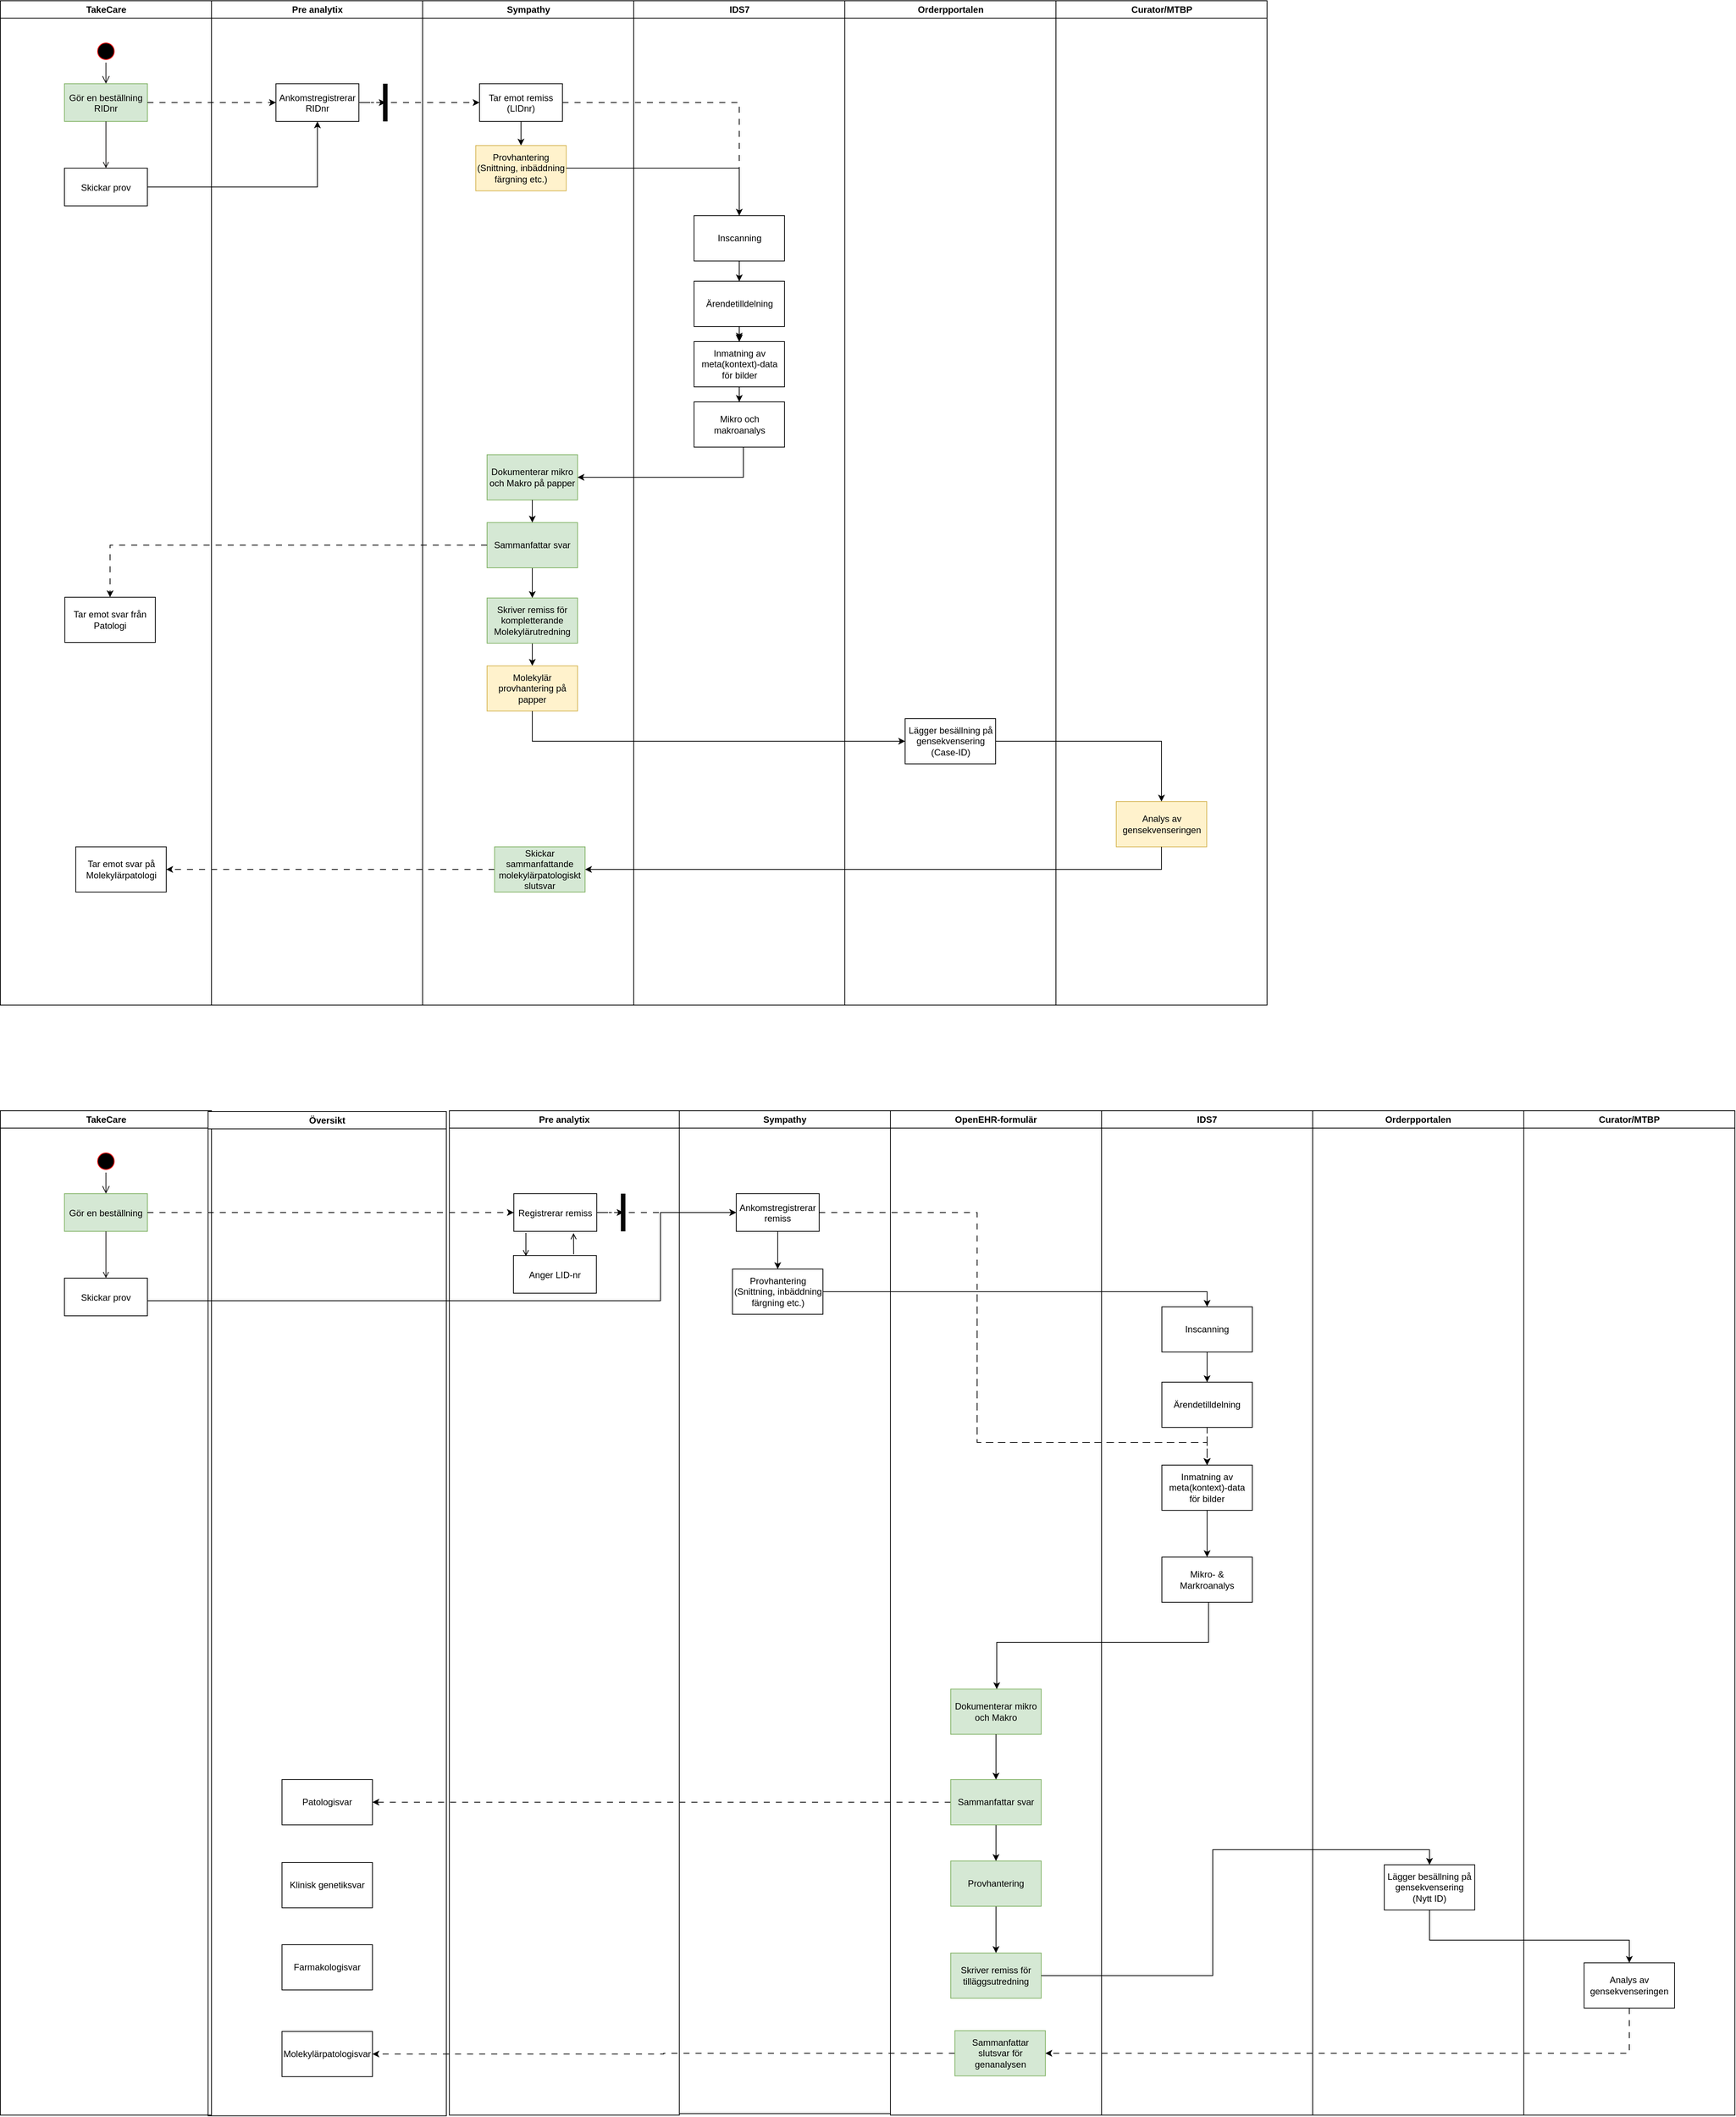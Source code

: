 <mxfile version="21.3.8" type="github">
  <diagram name="Page-1" id="e7e014a7-5840-1c2e-5031-d8a46d1fe8dd">
    <mxGraphModel dx="2391" dy="1137" grid="0" gridSize="10" guides="1" tooltips="1" connect="1" arrows="1" fold="1" page="1" pageScale="1" pageWidth="1169" pageHeight="826" background="none" math="0" shadow="0">
      <root>
        <mxCell id="0" />
        <mxCell id="1" parent="0" />
        <mxCell id="2" value="TakeCare" style="swimlane;whiteSpace=wrap" parent="1" vertex="1">
          <mxGeometry x="164.5" y="128" width="280" height="1332" as="geometry" />
        </mxCell>
        <mxCell id="5" value="" style="ellipse;shape=startState;fillColor=#000000;strokeColor=#ff0000;" parent="2" vertex="1">
          <mxGeometry x="125" y="52" width="30" height="30" as="geometry" />
        </mxCell>
        <mxCell id="6" value="" style="edgeStyle=elbowEdgeStyle;elbow=horizontal;verticalAlign=bottom;endArrow=open;endSize=8;strokeColor=#151414;endFill=1;rounded=0" parent="2" source="5" target="7" edge="1">
          <mxGeometry x="100" y="40" as="geometry">
            <mxPoint x="115" y="110" as="targetPoint" />
          </mxGeometry>
        </mxCell>
        <mxCell id="7" value="Gör en beställning&#xa;RIDnr" style="fillColor=#d5e8d4;strokeColor=#82b366;" parent="2" vertex="1">
          <mxGeometry x="85" y="110" width="110" height="50" as="geometry" />
        </mxCell>
        <mxCell id="8" value="Skickar prov" style="" parent="2" vertex="1">
          <mxGeometry x="85" y="222" width="110" height="50" as="geometry" />
        </mxCell>
        <mxCell id="9" value="" style="endArrow=open;strokeColor=#151414;endFill=1;rounded=0" parent="2" source="7" target="8" edge="1">
          <mxGeometry relative="1" as="geometry" />
        </mxCell>
        <mxCell id="uIN8I7wuexz1z4Zl7SvW-87" value="Tar emot svar på Molekylärpatologi" style="rounded=0;whiteSpace=wrap;html=1;" parent="2" vertex="1">
          <mxGeometry x="100" y="1122" width="120" height="60" as="geometry" />
        </mxCell>
        <mxCell id="uIN8I7wuexz1z4Zl7SvW-74" value="Tar emot svar från Patologi" style="rounded=0;whiteSpace=wrap;html=1;" parent="2" vertex="1">
          <mxGeometry x="85.5" y="791" width="120" height="60" as="geometry" />
        </mxCell>
        <mxCell id="3" value="Pre analytix" style="swimlane;whiteSpace=wrap" parent="1" vertex="1">
          <mxGeometry x="444.5" y="128" width="280" height="1332" as="geometry" />
        </mxCell>
        <mxCell id="uIN8I7wuexz1z4Zl7SvW-42" style="edgeStyle=orthogonalEdgeStyle;rounded=0;orthogonalLoop=1;jettySize=auto;html=1;entryX=0.5;entryY=0.467;entryDx=0;entryDy=0;entryPerimeter=0;dashed=1;dashPattern=8 8;" parent="3" source="15" target="25" edge="1">
          <mxGeometry relative="1" as="geometry" />
        </mxCell>
        <mxCell id="15" value="Ankomstregistrerar&#xa;RIDnr" style="" parent="3" vertex="1">
          <mxGeometry x="85.5" y="110" width="110" height="50" as="geometry" />
        </mxCell>
        <mxCell id="25" value="" style="shape=line;strokeWidth=6;strokeColor=#050505;rotation=90" parent="3" vertex="1">
          <mxGeometry x="205.5" y="127.5" width="50" height="15" as="geometry" />
        </mxCell>
        <mxCell id="4" value="Sympathy" style="swimlane;whiteSpace=wrap;strokeColor=#000000;" parent="1" vertex="1">
          <mxGeometry x="724.5" y="128" width="280" height="1332" as="geometry" />
        </mxCell>
        <mxCell id="uIN8I7wuexz1z4Zl7SvW-52" value="" style="edgeStyle=orthogonalEdgeStyle;rounded=0;orthogonalLoop=1;jettySize=auto;html=1;" parent="4" source="uIN8I7wuexz1z4Zl7SvW-47" target="uIN8I7wuexz1z4Zl7SvW-51" edge="1">
          <mxGeometry relative="1" as="geometry" />
        </mxCell>
        <mxCell id="uIN8I7wuexz1z4Zl7SvW-47" value="Tar emot remiss &#xa;(LIDnr)" style="" parent="4" vertex="1">
          <mxGeometry x="75.5" y="110" width="110" height="50" as="geometry" />
        </mxCell>
        <mxCell id="uIN8I7wuexz1z4Zl7SvW-51" value="Provhantering&lt;br&gt;(Snittning, inbäddning färgning etc.)" style="whiteSpace=wrap;html=1;fillColor=#fff2cc;strokeColor=#d6b656;" parent="4" vertex="1">
          <mxGeometry x="70.5" y="192" width="120" height="60" as="geometry" />
        </mxCell>
        <mxCell id="uIN8I7wuexz1z4Zl7SvW-77" value="" style="edgeStyle=orthogonalEdgeStyle;rounded=0;orthogonalLoop=1;jettySize=auto;html=1;" parent="4" source="uIN8I7wuexz1z4Zl7SvW-71" target="uIN8I7wuexz1z4Zl7SvW-76" edge="1">
          <mxGeometry relative="1" as="geometry" />
        </mxCell>
        <mxCell id="uIN8I7wuexz1z4Zl7SvW-71" value="Sammanfattar svar" style="whiteSpace=wrap;html=1;rounded=0;fillColor=#d5e8d4;strokeColor=#82b366;" parent="4" vertex="1">
          <mxGeometry x="85.5" y="692" width="120" height="60" as="geometry" />
        </mxCell>
        <mxCell id="uIN8I7wuexz1z4Zl7SvW-79" value="" style="edgeStyle=orthogonalEdgeStyle;rounded=0;orthogonalLoop=1;jettySize=auto;html=1;" parent="4" source="uIN8I7wuexz1z4Zl7SvW-76" target="uIN8I7wuexz1z4Zl7SvW-78" edge="1">
          <mxGeometry relative="1" as="geometry" />
        </mxCell>
        <mxCell id="uIN8I7wuexz1z4Zl7SvW-76" value="Skriver remiss för kompletterande Molekylärutredning" style="whiteSpace=wrap;html=1;rounded=0;fillColor=#d5e8d4;strokeColor=#82b366;" parent="4" vertex="1">
          <mxGeometry x="85.5" y="792" width="120" height="60" as="geometry" />
        </mxCell>
        <mxCell id="uIN8I7wuexz1z4Zl7SvW-78" value="Molekylär provhantering på papper" style="whiteSpace=wrap;html=1;rounded=0;strokeColor=#d6b656;fillColor=#fff2cc;" parent="4" vertex="1">
          <mxGeometry x="85.5" y="882" width="120" height="60" as="geometry" />
        </mxCell>
        <mxCell id="uIN8I7wuexz1z4Zl7SvW-70" value="Dokumenterar mikro och Makro på papper" style="rounded=0;whiteSpace=wrap;html=1;strokeColor=#82b366;fillColor=#d5e8d4;" parent="4" vertex="1">
          <mxGeometry x="85.5" y="602" width="120" height="60" as="geometry" />
        </mxCell>
        <mxCell id="uIN8I7wuexz1z4Zl7SvW-72" value="" style="edgeStyle=orthogonalEdgeStyle;rounded=0;orthogonalLoop=1;jettySize=auto;html=1;" parent="4" source="uIN8I7wuexz1z4Zl7SvW-70" target="uIN8I7wuexz1z4Zl7SvW-71" edge="1">
          <mxGeometry relative="1" as="geometry" />
        </mxCell>
        <mxCell id="uIN8I7wuexz1z4Zl7SvW-41" style="edgeStyle=orthogonalEdgeStyle;rounded=0;orthogonalLoop=1;jettySize=auto;html=1;dashed=1;dashPattern=8 8;" parent="1" source="7" target="15" edge="1">
          <mxGeometry relative="1" as="geometry" />
        </mxCell>
        <mxCell id="uIN8I7wuexz1z4Zl7SvW-46" value="Orderpportalen" style="swimlane;whiteSpace=wrap" parent="1" vertex="1">
          <mxGeometry x="1284.5" y="128" width="280" height="1332" as="geometry" />
        </mxCell>
        <mxCell id="uIN8I7wuexz1z4Zl7SvW-82" value="Lägger besällning på gensekvensering (Case-ID)" style="rounded=0;whiteSpace=wrap;html=1;" parent="uIN8I7wuexz1z4Zl7SvW-46" vertex="1">
          <mxGeometry x="80" y="952" width="120" height="60" as="geometry" />
        </mxCell>
        <mxCell id="uIN8I7wuexz1z4Zl7SvW-44" style="edgeStyle=orthogonalEdgeStyle;rounded=0;orthogonalLoop=1;jettySize=auto;html=1;entryX=0;entryY=0.5;entryDx=0;entryDy=0;dashed=1;dashPattern=8 8;" parent="1" source="25" target="uIN8I7wuexz1z4Zl7SvW-47" edge="1">
          <mxGeometry relative="1" as="geometry">
            <mxPoint x="750" y="263" as="targetPoint" />
          </mxGeometry>
        </mxCell>
        <mxCell id="uIN8I7wuexz1z4Zl7SvW-61" style="edgeStyle=orthogonalEdgeStyle;rounded=0;orthogonalLoop=1;jettySize=auto;html=1;dashed=1;dashPattern=8 8;entryX=0.5;entryY=-0.047;entryDx=0;entryDy=0;entryPerimeter=0;" parent="1" source="uIN8I7wuexz1z4Zl7SvW-47" target="uIN8I7wuexz1z4Zl7SvW-173" edge="1">
          <mxGeometry relative="1" as="geometry">
            <mxPoint x="1144.571" y="600" as="targetPoint" />
          </mxGeometry>
        </mxCell>
        <mxCell id="uIN8I7wuexz1z4Zl7SvW-63" style="edgeStyle=orthogonalEdgeStyle;rounded=0;orthogonalLoop=1;jettySize=auto;html=1;entryX=0.5;entryY=0;entryDx=0;entryDy=0;dashed=1;dashPattern=8 8;" parent="1" source="uIN8I7wuexz1z4Zl7SvW-51" target="uIN8I7wuexz1z4Zl7SvW-173" edge="1">
          <mxGeometry relative="1" as="geometry">
            <mxPoint x="1144.5" y="600" as="targetPoint" />
          </mxGeometry>
        </mxCell>
        <mxCell id="uIN8I7wuexz1z4Zl7SvW-66" value="IDS7" style="swimlane;whiteSpace=wrap;" parent="1" vertex="1">
          <mxGeometry x="1004.5" y="128" width="280" height="1332" as="geometry" />
        </mxCell>
        <mxCell id="uIN8I7wuexz1z4Zl7SvW-67" value="Mikro och makroanalys" style="rounded=0;whiteSpace=wrap;html=1;" parent="uIN8I7wuexz1z4Zl7SvW-66" vertex="1">
          <mxGeometry x="80" y="532" width="120" height="60" as="geometry" />
        </mxCell>
        <mxCell id="uIN8I7wuexz1z4Zl7SvW-174" style="edgeStyle=orthogonalEdgeStyle;rounded=0;orthogonalLoop=1;jettySize=auto;html=1;entryX=0.5;entryY=0;entryDx=0;entryDy=0;" parent="uIN8I7wuexz1z4Zl7SvW-66" source="uIN8I7wuexz1z4Zl7SvW-173" target="uIN8I7wuexz1z4Zl7SvW-67" edge="1">
          <mxGeometry relative="1" as="geometry" />
        </mxCell>
        <mxCell id="uIN8I7wuexz1z4Zl7SvW-173" value="Inmatning av&lt;br&gt;meta(kontext)-data för bilder" style="rounded=0;whiteSpace=wrap;html=1;" parent="uIN8I7wuexz1z4Zl7SvW-66" vertex="1">
          <mxGeometry x="80" y="452" width="120" height="60" as="geometry" />
        </mxCell>
        <mxCell id="uIN8I7wuexz1z4Zl7SvW-53" value="Inscanning" style="whiteSpace=wrap;html=1;" parent="uIN8I7wuexz1z4Zl7SvW-66" vertex="1">
          <mxGeometry x="80" y="285" width="120" height="60" as="geometry" />
        </mxCell>
        <mxCell id="uIN8I7wuexz1z4Zl7SvW-64" style="edgeStyle=orthogonalEdgeStyle;rounded=0;orthogonalLoop=1;jettySize=auto;html=1;dashed=1;dashPattern=8 8;entryX=0.5;entryY=0;entryDx=0;entryDy=0;" parent="uIN8I7wuexz1z4Zl7SvW-66" source="uIN8I7wuexz1z4Zl7SvW-53" target="uIN8I7wuexz1z4Zl7SvW-173" edge="1">
          <mxGeometry relative="1" as="geometry">
            <mxPoint x="140.5" y="532" as="targetPoint" />
          </mxGeometry>
        </mxCell>
        <mxCell id="uIN8I7wuexz1z4Zl7SvW-55" value="Ärendetilldelning" style="whiteSpace=wrap;html=1;" parent="uIN8I7wuexz1z4Zl7SvW-66" vertex="1">
          <mxGeometry x="80" y="372" width="120" height="60" as="geometry" />
        </mxCell>
        <mxCell id="uIN8I7wuexz1z4Zl7SvW-68" style="edgeStyle=orthogonalEdgeStyle;rounded=0;orthogonalLoop=1;jettySize=auto;html=1;entryX=0.5;entryY=0;entryDx=0;entryDy=0;dashed=1;dashPattern=8 8;" parent="uIN8I7wuexz1z4Zl7SvW-66" source="uIN8I7wuexz1z4Zl7SvW-55" target="uIN8I7wuexz1z4Zl7SvW-173" edge="1">
          <mxGeometry relative="1" as="geometry" />
        </mxCell>
        <mxCell id="uIN8I7wuexz1z4Zl7SvW-56" value="" style="edgeStyle=orthogonalEdgeStyle;rounded=0;orthogonalLoop=1;jettySize=auto;html=1;" parent="uIN8I7wuexz1z4Zl7SvW-66" source="uIN8I7wuexz1z4Zl7SvW-53" target="uIN8I7wuexz1z4Zl7SvW-55" edge="1">
          <mxGeometry relative="1" as="geometry" />
        </mxCell>
        <mxCell id="uIN8I7wuexz1z4Zl7SvW-69" style="edgeStyle=orthogonalEdgeStyle;rounded=0;orthogonalLoop=1;jettySize=auto;html=1;" parent="1" source="uIN8I7wuexz1z4Zl7SvW-67" target="uIN8I7wuexz1z4Zl7SvW-70" edge="1">
          <mxGeometry relative="1" as="geometry">
            <mxPoint x="870" y="810" as="targetPoint" />
            <Array as="points">
              <mxPoint x="1150" y="760" />
            </Array>
          </mxGeometry>
        </mxCell>
        <mxCell id="uIN8I7wuexz1z4Zl7SvW-73" style="edgeStyle=orthogonalEdgeStyle;rounded=0;orthogonalLoop=1;jettySize=auto;html=1;dashed=1;dashPattern=8 8;" parent="1" source="uIN8I7wuexz1z4Zl7SvW-71" target="uIN8I7wuexz1z4Zl7SvW-74" edge="1">
          <mxGeometry relative="1" as="geometry">
            <mxPoint x="310" y="950" as="targetPoint" />
          </mxGeometry>
        </mxCell>
        <mxCell id="uIN8I7wuexz1z4Zl7SvW-80" value="Curator/MTBP" style="swimlane;whiteSpace=wrap" parent="1" vertex="1">
          <mxGeometry x="1564.5" y="128" width="280" height="1332" as="geometry" />
        </mxCell>
        <mxCell id="uIN8I7wuexz1z4Zl7SvW-84" value="Analys av gensekvenseringen" style="rounded=0;whiteSpace=wrap;html=1;fillColor=#fff2cc;strokeColor=#d6b656;" parent="uIN8I7wuexz1z4Zl7SvW-80" vertex="1">
          <mxGeometry x="80" y="1062" width="120" height="60" as="geometry" />
        </mxCell>
        <mxCell id="uIN8I7wuexz1z4Zl7SvW-81" style="edgeStyle=orthogonalEdgeStyle;rounded=0;orthogonalLoop=1;jettySize=auto;html=1;" parent="1" source="uIN8I7wuexz1z4Zl7SvW-78" target="uIN8I7wuexz1z4Zl7SvW-82" edge="1">
          <mxGeometry relative="1" as="geometry">
            <mxPoint x="1380" y="1040" as="targetPoint" />
            <Array as="points">
              <mxPoint x="870" y="1110" />
            </Array>
          </mxGeometry>
        </mxCell>
        <mxCell id="uIN8I7wuexz1z4Zl7SvW-83" style="edgeStyle=orthogonalEdgeStyle;rounded=0;orthogonalLoop=1;jettySize=auto;html=1;" parent="1" source="uIN8I7wuexz1z4Zl7SvW-82" target="uIN8I7wuexz1z4Zl7SvW-84" edge="1">
          <mxGeometry relative="1" as="geometry">
            <mxPoint x="1700" y="1160" as="targetPoint" />
          </mxGeometry>
        </mxCell>
        <mxCell id="uIN8I7wuexz1z4Zl7SvW-88" value="" style="edgeStyle=orthogonalEdgeStyle;rounded=0;orthogonalLoop=1;jettySize=auto;html=1;dashed=1;dashPattern=8 8;" parent="1" source="uIN8I7wuexz1z4Zl7SvW-86" target="uIN8I7wuexz1z4Zl7SvW-87" edge="1">
          <mxGeometry relative="1" as="geometry" />
        </mxCell>
        <mxCell id="uIN8I7wuexz1z4Zl7SvW-86" value="Skickar sammanfattande molekylärpatologiskt slutsvar" style="rounded=0;whiteSpace=wrap;html=1;fillColor=#d5e8d4;strokeColor=#82b366;" parent="1" vertex="1">
          <mxGeometry x="820" y="1250" width="120" height="60" as="geometry" />
        </mxCell>
        <mxCell id="uIN8I7wuexz1z4Zl7SvW-85" style="edgeStyle=orthogonalEdgeStyle;rounded=0;orthogonalLoop=1;jettySize=auto;html=1;" parent="1" source="uIN8I7wuexz1z4Zl7SvW-84" target="uIN8I7wuexz1z4Zl7SvW-86" edge="1">
          <mxGeometry relative="1" as="geometry">
            <mxPoint x="880" y="1280" as="targetPoint" />
            <Array as="points">
              <mxPoint x="1704" y="1280" />
            </Array>
          </mxGeometry>
        </mxCell>
        <mxCell id="uIN8I7wuexz1z4Zl7SvW-90" value="TakeCare" style="swimlane;whiteSpace=wrap" parent="1" vertex="1">
          <mxGeometry x="164.5" y="1600" width="280" height="1332" as="geometry" />
        </mxCell>
        <mxCell id="uIN8I7wuexz1z4Zl7SvW-91" value="" style="ellipse;shape=startState;fillColor=#000000;strokeColor=#ff0000;" parent="uIN8I7wuexz1z4Zl7SvW-90" vertex="1">
          <mxGeometry x="125" y="52" width="30" height="30" as="geometry" />
        </mxCell>
        <mxCell id="uIN8I7wuexz1z4Zl7SvW-92" value="" style="edgeStyle=elbowEdgeStyle;elbow=horizontal;verticalAlign=bottom;endArrow=open;endSize=8;strokeColor=#151414;endFill=1;rounded=0" parent="uIN8I7wuexz1z4Zl7SvW-90" source="uIN8I7wuexz1z4Zl7SvW-91" target="uIN8I7wuexz1z4Zl7SvW-93" edge="1">
          <mxGeometry x="100" y="40" as="geometry">
            <mxPoint x="115" y="110" as="targetPoint" />
          </mxGeometry>
        </mxCell>
        <mxCell id="uIN8I7wuexz1z4Zl7SvW-93" value="Gör en beställning" style="fillColor=#d5e8d4;strokeColor=#82b366;" parent="uIN8I7wuexz1z4Zl7SvW-90" vertex="1">
          <mxGeometry x="85" y="110" width="110" height="50" as="geometry" />
        </mxCell>
        <mxCell id="uIN8I7wuexz1z4Zl7SvW-94" value="Skickar prov" style="" parent="uIN8I7wuexz1z4Zl7SvW-90" vertex="1">
          <mxGeometry x="85" y="222" width="110" height="50" as="geometry" />
        </mxCell>
        <mxCell id="uIN8I7wuexz1z4Zl7SvW-95" value="" style="endArrow=open;strokeColor=#151414;endFill=1;rounded=0" parent="uIN8I7wuexz1z4Zl7SvW-90" source="uIN8I7wuexz1z4Zl7SvW-93" target="uIN8I7wuexz1z4Zl7SvW-94" edge="1">
          <mxGeometry relative="1" as="geometry" />
        </mxCell>
        <mxCell id="uIN8I7wuexz1z4Zl7SvW-98" value="Pre analytix" style="swimlane;whiteSpace=wrap" parent="1" vertex="1">
          <mxGeometry x="760" y="1600" width="305" height="1332" as="geometry" />
        </mxCell>
        <mxCell id="uIN8I7wuexz1z4Zl7SvW-99" style="edgeStyle=orthogonalEdgeStyle;rounded=0;orthogonalLoop=1;jettySize=auto;html=1;entryX=0.5;entryY=0.467;entryDx=0;entryDy=0;entryPerimeter=0;dashed=1;dashPattern=8 8;" parent="uIN8I7wuexz1z4Zl7SvW-98" source="uIN8I7wuexz1z4Zl7SvW-100" target="uIN8I7wuexz1z4Zl7SvW-103" edge="1">
          <mxGeometry relative="1" as="geometry" />
        </mxCell>
        <mxCell id="uIN8I7wuexz1z4Zl7SvW-100" value="Registrerar remiss" style="" parent="uIN8I7wuexz1z4Zl7SvW-98" vertex="1">
          <mxGeometry x="85.5" y="110" width="110" height="50" as="geometry" />
        </mxCell>
        <mxCell id="uIN8I7wuexz1z4Zl7SvW-101" value="Anger LID-nr" style="" parent="uIN8I7wuexz1z4Zl7SvW-98" vertex="1">
          <mxGeometry x="85" y="192" width="110" height="50" as="geometry" />
        </mxCell>
        <mxCell id="uIN8I7wuexz1z4Zl7SvW-102" value="" style="endArrow=open;strokeColor=#000000;endFill=1;rounded=0;entryX=0.15;entryY=0.02;entryDx=0;entryDy=0;entryPerimeter=0;" parent="uIN8I7wuexz1z4Zl7SvW-98" target="uIN8I7wuexz1z4Zl7SvW-101" edge="1">
          <mxGeometry relative="1" as="geometry">
            <mxPoint x="101.5" y="162" as="sourcePoint" />
          </mxGeometry>
        </mxCell>
        <mxCell id="uIN8I7wuexz1z4Zl7SvW-103" value="" style="shape=line;strokeWidth=6;strokeColor=#050505;rotation=90" parent="uIN8I7wuexz1z4Zl7SvW-98" vertex="1">
          <mxGeometry x="205.5" y="127.5" width="50" height="15" as="geometry" />
        </mxCell>
        <mxCell id="uIN8I7wuexz1z4Zl7SvW-104" value="" style="endArrow=open;strokeColor=#000000;endFill=1;rounded=0;entryX=0.72;entryY=1.047;entryDx=0;entryDy=0;entryPerimeter=0;exitX=0.726;exitY=-0.033;exitDx=0;exitDy=0;exitPerimeter=0;" parent="uIN8I7wuexz1z4Zl7SvW-98" source="uIN8I7wuexz1z4Zl7SvW-101" target="uIN8I7wuexz1z4Zl7SvW-100" edge="1">
          <mxGeometry relative="1" as="geometry">
            <mxPoint x="45.5" y="172" as="sourcePoint" />
            <mxPoint x="47" y="231" as="targetPoint" />
          </mxGeometry>
        </mxCell>
        <mxCell id="uIN8I7wuexz1z4Zl7SvW-105" value="Sympathy" style="swimlane;whiteSpace=wrap;strokeColor=#000000;" parent="1" vertex="1">
          <mxGeometry x="1065" y="1600" width="280" height="1330" as="geometry" />
        </mxCell>
        <mxCell id="uIN8I7wuexz1z4Zl7SvW-106" value="" style="edgeStyle=orthogonalEdgeStyle;rounded=0;orthogonalLoop=1;jettySize=auto;html=1;" parent="uIN8I7wuexz1z4Zl7SvW-105" source="uIN8I7wuexz1z4Zl7SvW-107" target="uIN8I7wuexz1z4Zl7SvW-109" edge="1">
          <mxGeometry relative="1" as="geometry" />
        </mxCell>
        <mxCell id="uIN8I7wuexz1z4Zl7SvW-107" value="Ankomstregistrerar &#xa;remiss" style="" parent="uIN8I7wuexz1z4Zl7SvW-105" vertex="1">
          <mxGeometry x="75.5" y="110" width="110" height="50" as="geometry" />
        </mxCell>
        <mxCell id="uIN8I7wuexz1z4Zl7SvW-109" value="Provhantering&lt;br&gt;(Snittning, inbäddning färgning etc.)" style="whiteSpace=wrap;html=1;" parent="uIN8I7wuexz1z4Zl7SvW-105" vertex="1">
          <mxGeometry x="70.5" y="210" width="120" height="60" as="geometry" />
        </mxCell>
        <mxCell id="uIN8I7wuexz1z4Zl7SvW-120" style="edgeStyle=orthogonalEdgeStyle;rounded=0;orthogonalLoop=1;jettySize=auto;html=1;dashed=1;dashPattern=8 8;" parent="1" source="uIN8I7wuexz1z4Zl7SvW-93" target="uIN8I7wuexz1z4Zl7SvW-100" edge="1">
          <mxGeometry relative="1" as="geometry" />
        </mxCell>
        <mxCell id="uIN8I7wuexz1z4Zl7SvW-121" value="Orderpportalen" style="swimlane;whiteSpace=wrap" parent="1" vertex="1">
          <mxGeometry x="1905" y="1600" width="280" height="1332" as="geometry" />
        </mxCell>
        <mxCell id="uIN8I7wuexz1z4Zl7SvW-122" value="Lägger besällning på gensekvensering (Nytt ID)" style="rounded=0;whiteSpace=wrap;html=1;" parent="uIN8I7wuexz1z4Zl7SvW-121" vertex="1">
          <mxGeometry x="95" y="1000" width="120" height="60" as="geometry" />
        </mxCell>
        <mxCell id="uIN8I7wuexz1z4Zl7SvW-123" style="edgeStyle=orthogonalEdgeStyle;rounded=0;orthogonalLoop=1;jettySize=auto;html=1;entryX=0;entryY=0.5;entryDx=0;entryDy=0;dashed=1;dashPattern=8 8;" parent="1" source="uIN8I7wuexz1z4Zl7SvW-103" target="uIN8I7wuexz1z4Zl7SvW-107" edge="1">
          <mxGeometry relative="1" as="geometry">
            <mxPoint x="1090.5" y="1735" as="targetPoint" />
          </mxGeometry>
        </mxCell>
        <mxCell id="uIN8I7wuexz1z4Zl7SvW-124" style="edgeStyle=orthogonalEdgeStyle;rounded=0;orthogonalLoop=1;jettySize=auto;html=1;entryX=0;entryY=0.5;entryDx=0;entryDy=0;" parent="1" source="uIN8I7wuexz1z4Zl7SvW-94" target="uIN8I7wuexz1z4Zl7SvW-107" edge="1">
          <mxGeometry relative="1" as="geometry">
            <mxPoint x="790" y="1732" as="targetPoint" />
            <Array as="points">
              <mxPoint x="1040" y="1852" />
              <mxPoint x="1040" y="1735" />
            </Array>
          </mxGeometry>
        </mxCell>
        <mxCell id="uIN8I7wuexz1z4Zl7SvW-125" style="edgeStyle=orthogonalEdgeStyle;rounded=0;orthogonalLoop=1;jettySize=auto;html=1;dashed=1;dashPattern=8 8;" parent="1" source="uIN8I7wuexz1z4Zl7SvW-107" target="uIN8I7wuexz1z4Zl7SvW-141" edge="1">
          <mxGeometry relative="1" as="geometry">
            <mxPoint x="1480.5" y="2070" as="targetPoint" />
            <Array as="points">
              <mxPoint x="1460" y="1735" />
              <mxPoint x="1460" y="2040" />
              <mxPoint x="1765" y="2040" />
            </Array>
          </mxGeometry>
        </mxCell>
        <mxCell id="uIN8I7wuexz1z4Zl7SvW-126" style="edgeStyle=orthogonalEdgeStyle;rounded=0;orthogonalLoop=1;jettySize=auto;html=1;entryX=0.5;entryY=0;entryDx=0;entryDy=0;dashed=1;dashPattern=8 8;" parent="1" source="uIN8I7wuexz1z4Zl7SvW-109" target="uIN8I7wuexz1z4Zl7SvW-141" edge="1">
          <mxGeometry relative="1" as="geometry">
            <mxPoint x="1485" y="2072" as="targetPoint" />
            <Array as="points">
              <mxPoint x="1460" y="1840" />
              <mxPoint x="1460" y="2040" />
              <mxPoint x="1765" y="2040" />
            </Array>
          </mxGeometry>
        </mxCell>
        <mxCell id="uIN8I7wuexz1z4Zl7SvW-128" value="IDS7" style="swimlane;whiteSpace=wrap" parent="1" vertex="1">
          <mxGeometry x="1625" y="1600" width="280" height="1332" as="geometry" />
        </mxCell>
        <mxCell id="uIN8I7wuexz1z4Zl7SvW-176" style="edgeStyle=orthogonalEdgeStyle;rounded=0;orthogonalLoop=1;jettySize=auto;html=1;" parent="uIN8I7wuexz1z4Zl7SvW-128" source="uIN8I7wuexz1z4Zl7SvW-141" target="uIN8I7wuexz1z4Zl7SvW-175" edge="1">
          <mxGeometry relative="1" as="geometry" />
        </mxCell>
        <mxCell id="uIN8I7wuexz1z4Zl7SvW-141" value="Inmatning av&lt;br style=&quot;border-color: var(--border-color);&quot;&gt;meta(kontext)-data för bilder" style="rounded=0;whiteSpace=wrap;html=1;" parent="uIN8I7wuexz1z4Zl7SvW-128" vertex="1">
          <mxGeometry x="80" y="470" width="120" height="60" as="geometry" />
        </mxCell>
        <mxCell id="uIN8I7wuexz1z4Zl7SvW-111" value="Inscanning" style="whiteSpace=wrap;html=1;" parent="uIN8I7wuexz1z4Zl7SvW-128" vertex="1">
          <mxGeometry x="80" y="260" width="120" height="60" as="geometry" />
        </mxCell>
        <mxCell id="uIN8I7wuexz1z4Zl7SvW-145" style="edgeStyle=orthogonalEdgeStyle;rounded=0;orthogonalLoop=1;jettySize=auto;html=1;entryX=0.5;entryY=0;entryDx=0;entryDy=0;dashed=1;dashPattern=8 8;" parent="uIN8I7wuexz1z4Zl7SvW-128" source="uIN8I7wuexz1z4Zl7SvW-111" target="uIN8I7wuexz1z4Zl7SvW-141" edge="1">
          <mxGeometry relative="1" as="geometry" />
        </mxCell>
        <mxCell id="uIN8I7wuexz1z4Zl7SvW-112" value="Ärendetilldelning" style="whiteSpace=wrap;html=1;" parent="uIN8I7wuexz1z4Zl7SvW-128" vertex="1">
          <mxGeometry x="80" y="360" width="120" height="60" as="geometry" />
        </mxCell>
        <mxCell id="uIN8I7wuexz1z4Zl7SvW-146" style="edgeStyle=orthogonalEdgeStyle;rounded=0;orthogonalLoop=1;jettySize=auto;html=1;entryX=0.5;entryY=0;entryDx=0;entryDy=0;dashed=1;dashPattern=8 8;" parent="uIN8I7wuexz1z4Zl7SvW-128" source="uIN8I7wuexz1z4Zl7SvW-112" target="uIN8I7wuexz1z4Zl7SvW-141" edge="1">
          <mxGeometry relative="1" as="geometry" />
        </mxCell>
        <mxCell id="uIN8I7wuexz1z4Zl7SvW-110" value="" style="edgeStyle=orthogonalEdgeStyle;rounded=0;orthogonalLoop=1;jettySize=auto;html=1;" parent="uIN8I7wuexz1z4Zl7SvW-128" source="uIN8I7wuexz1z4Zl7SvW-111" target="uIN8I7wuexz1z4Zl7SvW-112" edge="1">
          <mxGeometry relative="1" as="geometry" />
        </mxCell>
        <mxCell id="uIN8I7wuexz1z4Zl7SvW-175" value="Mikro- &amp;amp; Markroanalys" style="rounded=0;whiteSpace=wrap;html=1;" parent="uIN8I7wuexz1z4Zl7SvW-128" vertex="1">
          <mxGeometry x="80" y="592" width="120" height="60" as="geometry" />
        </mxCell>
        <mxCell id="uIN8I7wuexz1z4Zl7SvW-132" style="edgeStyle=orthogonalEdgeStyle;rounded=0;orthogonalLoop=1;jettySize=auto;html=1;dashed=1;dashPattern=8 8;" parent="1" source="uIN8I7wuexz1z4Zl7SvW-114" target="uIN8I7wuexz1z4Zl7SvW-97" edge="1">
          <mxGeometry relative="1" as="geometry">
            <mxPoint x="310" y="2422" as="targetPoint" />
            <Array as="points">
              <mxPoint x="598" y="2517" />
            </Array>
          </mxGeometry>
        </mxCell>
        <mxCell id="uIN8I7wuexz1z4Zl7SvW-133" value="Curator/MTBP" style="swimlane;whiteSpace=wrap" parent="1" vertex="1">
          <mxGeometry x="2185" y="1600" width="280" height="1332" as="geometry" />
        </mxCell>
        <mxCell id="uIN8I7wuexz1z4Zl7SvW-134" value="Analys av gensekvenseringen" style="rounded=0;whiteSpace=wrap;html=1;" parent="uIN8I7wuexz1z4Zl7SvW-133" vertex="1">
          <mxGeometry x="80" y="1130" width="120" height="60" as="geometry" />
        </mxCell>
        <mxCell id="uIN8I7wuexz1z4Zl7SvW-136" style="edgeStyle=orthogonalEdgeStyle;rounded=0;orthogonalLoop=1;jettySize=auto;html=1;" parent="1" source="uIN8I7wuexz1z4Zl7SvW-122" target="uIN8I7wuexz1z4Zl7SvW-134" edge="1">
          <mxGeometry relative="1" as="geometry">
            <mxPoint x="2396" y="2632" as="targetPoint" />
            <Array as="points">
              <mxPoint x="2060" y="2700" />
              <mxPoint x="2325" y="2700" />
            </Array>
          </mxGeometry>
        </mxCell>
        <mxCell id="uIN8I7wuexz1z4Zl7SvW-137" value="" style="edgeStyle=orthogonalEdgeStyle;rounded=0;orthogonalLoop=1;jettySize=auto;html=1;dashed=1;dashPattern=8 8;entryX=1;entryY=0.5;entryDx=0;entryDy=0;" parent="1" source="uIN8I7wuexz1z4Zl7SvW-138" target="uIN8I7wuexz1z4Zl7SvW-155" edge="1">
          <mxGeometry relative="1" as="geometry">
            <mxPoint x="720" y="2770" as="targetPoint" />
          </mxGeometry>
        </mxCell>
        <mxCell id="uIN8I7wuexz1z4Zl7SvW-139" style="edgeStyle=orthogonalEdgeStyle;rounded=0;orthogonalLoop=1;jettySize=auto;html=1;dashed=1;dashPattern=8 8;" parent="1" source="uIN8I7wuexz1z4Zl7SvW-134" target="uIN8I7wuexz1z4Zl7SvW-138" edge="1">
          <mxGeometry relative="1" as="geometry">
            <mxPoint x="1220.5" y="2752" as="targetPoint" />
            <Array as="points">
              <mxPoint x="2325" y="2850" />
            </Array>
          </mxGeometry>
        </mxCell>
        <mxCell id="uIN8I7wuexz1z4Zl7SvW-140" value="OpenEHR-formulär" style="swimlane;whiteSpace=wrap" parent="1" vertex="1">
          <mxGeometry x="1345" y="1600" width="280" height="1332" as="geometry" />
        </mxCell>
        <mxCell id="uIN8I7wuexz1z4Zl7SvW-118" value="Dokumenterar mikro och Makro" style="rounded=0;whiteSpace=wrap;html=1;strokeColor=#82b366;fillColor=#d5e8d4;" parent="uIN8I7wuexz1z4Zl7SvW-140" vertex="1">
          <mxGeometry x="80" y="767" width="120" height="60" as="geometry" />
        </mxCell>
        <mxCell id="uIN8I7wuexz1z4Zl7SvW-142" value="" style="edgeStyle=orthogonalEdgeStyle;rounded=0;orthogonalLoop=1;jettySize=auto;html=1;" parent="uIN8I7wuexz1z4Zl7SvW-140" source="uIN8I7wuexz1z4Zl7SvW-114" target="uIN8I7wuexz1z4Zl7SvW-117" edge="1">
          <mxGeometry relative="1" as="geometry" />
        </mxCell>
        <mxCell id="uIN8I7wuexz1z4Zl7SvW-114" value="Sammanfattar svar" style="whiteSpace=wrap;html=1;rounded=0;fillColor=#d5e8d4;strokeColor=#82b366;" parent="uIN8I7wuexz1z4Zl7SvW-140" vertex="1">
          <mxGeometry x="80" y="887" width="120" height="60" as="geometry" />
        </mxCell>
        <mxCell id="uIN8I7wuexz1z4Zl7SvW-119" value="" style="edgeStyle=orthogonalEdgeStyle;rounded=0;orthogonalLoop=1;jettySize=auto;html=1;" parent="uIN8I7wuexz1z4Zl7SvW-140" source="uIN8I7wuexz1z4Zl7SvW-118" target="uIN8I7wuexz1z4Zl7SvW-114" edge="1">
          <mxGeometry relative="1" as="geometry" />
        </mxCell>
        <mxCell id="uIN8I7wuexz1z4Zl7SvW-116" value="Skriver remiss för tilläggsutredning" style="whiteSpace=wrap;html=1;rounded=0;fillColor=#d5e8d4;strokeColor=#82b366;" parent="uIN8I7wuexz1z4Zl7SvW-140" vertex="1">
          <mxGeometry x="80" y="1117" width="120" height="60" as="geometry" />
        </mxCell>
        <mxCell id="uIN8I7wuexz1z4Zl7SvW-143" value="" style="edgeStyle=orthogonalEdgeStyle;rounded=0;orthogonalLoop=1;jettySize=auto;html=1;" parent="uIN8I7wuexz1z4Zl7SvW-140" source="uIN8I7wuexz1z4Zl7SvW-117" target="uIN8I7wuexz1z4Zl7SvW-116" edge="1">
          <mxGeometry relative="1" as="geometry" />
        </mxCell>
        <mxCell id="uIN8I7wuexz1z4Zl7SvW-117" value="Provhantering" style="whiteSpace=wrap;html=1;rounded=0;strokeColor=#82b366;fillColor=#d5e8d4;" parent="uIN8I7wuexz1z4Zl7SvW-140" vertex="1">
          <mxGeometry x="80" y="995" width="120" height="60" as="geometry" />
        </mxCell>
        <mxCell id="uIN8I7wuexz1z4Zl7SvW-138" value="Sammanfattar slutsvar för genanalysen" style="rounded=0;whiteSpace=wrap;html=1;fillColor=#d5e8d4;strokeColor=#82b366;" parent="uIN8I7wuexz1z4Zl7SvW-140" vertex="1">
          <mxGeometry x="85.5" y="1220" width="120" height="60" as="geometry" />
        </mxCell>
        <mxCell id="uIN8I7wuexz1z4Zl7SvW-144" style="edgeStyle=orthogonalEdgeStyle;rounded=0;orthogonalLoop=1;jettySize=auto;html=1;exitX=0.516;exitY=1.008;exitDx=0;exitDy=0;exitPerimeter=0;" parent="1" source="uIN8I7wuexz1z4Zl7SvW-175" target="uIN8I7wuexz1z4Zl7SvW-118" edge="1">
          <mxGeometry relative="1" as="geometry">
            <mxPoint x="1746" y="2306" as="sourcePoint" />
            <Array as="points">
              <mxPoint x="1767" y="2305" />
              <mxPoint x="1486" y="2305" />
            </Array>
          </mxGeometry>
        </mxCell>
        <mxCell id="uIN8I7wuexz1z4Zl7SvW-154" value="Översikt" style="swimlane;whiteSpace=wrap" parent="1" vertex="1">
          <mxGeometry x="440" y="1601" width="316" height="1332" as="geometry" />
        </mxCell>
        <mxCell id="uIN8I7wuexz1z4Zl7SvW-155" value="Molekylärpatologisvar" style="rounded=0;whiteSpace=wrap;html=1;" parent="uIN8I7wuexz1z4Zl7SvW-154" vertex="1">
          <mxGeometry x="98" y="1220" width="120" height="60" as="geometry" />
        </mxCell>
        <mxCell id="uIN8I7wuexz1z4Zl7SvW-97" value="Patologisvar" style="rounded=0;whiteSpace=wrap;html=1;" parent="uIN8I7wuexz1z4Zl7SvW-154" vertex="1">
          <mxGeometry x="98" y="886" width="120" height="60" as="geometry" />
        </mxCell>
        <mxCell id="uIN8I7wuexz1z4Zl7SvW-156" value="Klinisk genetiksvar" style="rounded=0;whiteSpace=wrap;html=1;" parent="uIN8I7wuexz1z4Zl7SvW-154" vertex="1">
          <mxGeometry x="98" y="996" width="120" height="60" as="geometry" />
        </mxCell>
        <mxCell id="uIN8I7wuexz1z4Zl7SvW-157" value="Farmakologisvar" style="rounded=0;whiteSpace=wrap;html=1;" parent="uIN8I7wuexz1z4Zl7SvW-154" vertex="1">
          <mxGeometry x="98" y="1105" width="120" height="60" as="geometry" />
        </mxCell>
        <mxCell id="uIN8I7wuexz1z4Zl7SvW-158" style="edgeStyle=orthogonalEdgeStyle;rounded=0;orthogonalLoop=1;jettySize=auto;html=1;entryX=0.5;entryY=0;entryDx=0;entryDy=0;" parent="1" source="uIN8I7wuexz1z4Zl7SvW-116" target="uIN8I7wuexz1z4Zl7SvW-122" edge="1">
          <mxGeometry relative="1" as="geometry" />
        </mxCell>
        <mxCell id="uIN8I7wuexz1z4Zl7SvW-172" style="edgeStyle=orthogonalEdgeStyle;rounded=0;orthogonalLoop=1;jettySize=auto;html=1;entryX=0.5;entryY=1;entryDx=0;entryDy=0;" parent="1" source="8" target="15" edge="1">
          <mxGeometry relative="1" as="geometry" />
        </mxCell>
        <mxCell id="uIN8I7wuexz1z4Zl7SvW-54" value="" style="edgeStyle=orthogonalEdgeStyle;rounded=0;orthogonalLoop=1;jettySize=auto;html=1;" parent="1" source="uIN8I7wuexz1z4Zl7SvW-51" target="uIN8I7wuexz1z4Zl7SvW-53" edge="1">
          <mxGeometry relative="1" as="geometry" />
        </mxCell>
        <mxCell id="uIN8I7wuexz1z4Zl7SvW-108" value="" style="edgeStyle=orthogonalEdgeStyle;rounded=0;orthogonalLoop=1;jettySize=auto;html=1;entryX=0.5;entryY=0;entryDx=0;entryDy=0;" parent="1" source="uIN8I7wuexz1z4Zl7SvW-109" target="uIN8I7wuexz1z4Zl7SvW-111" edge="1">
          <mxGeometry relative="1" as="geometry">
            <Array as="points">
              <mxPoint x="1765" y="1840" />
            </Array>
          </mxGeometry>
        </mxCell>
      </root>
    </mxGraphModel>
  </diagram>
</mxfile>
